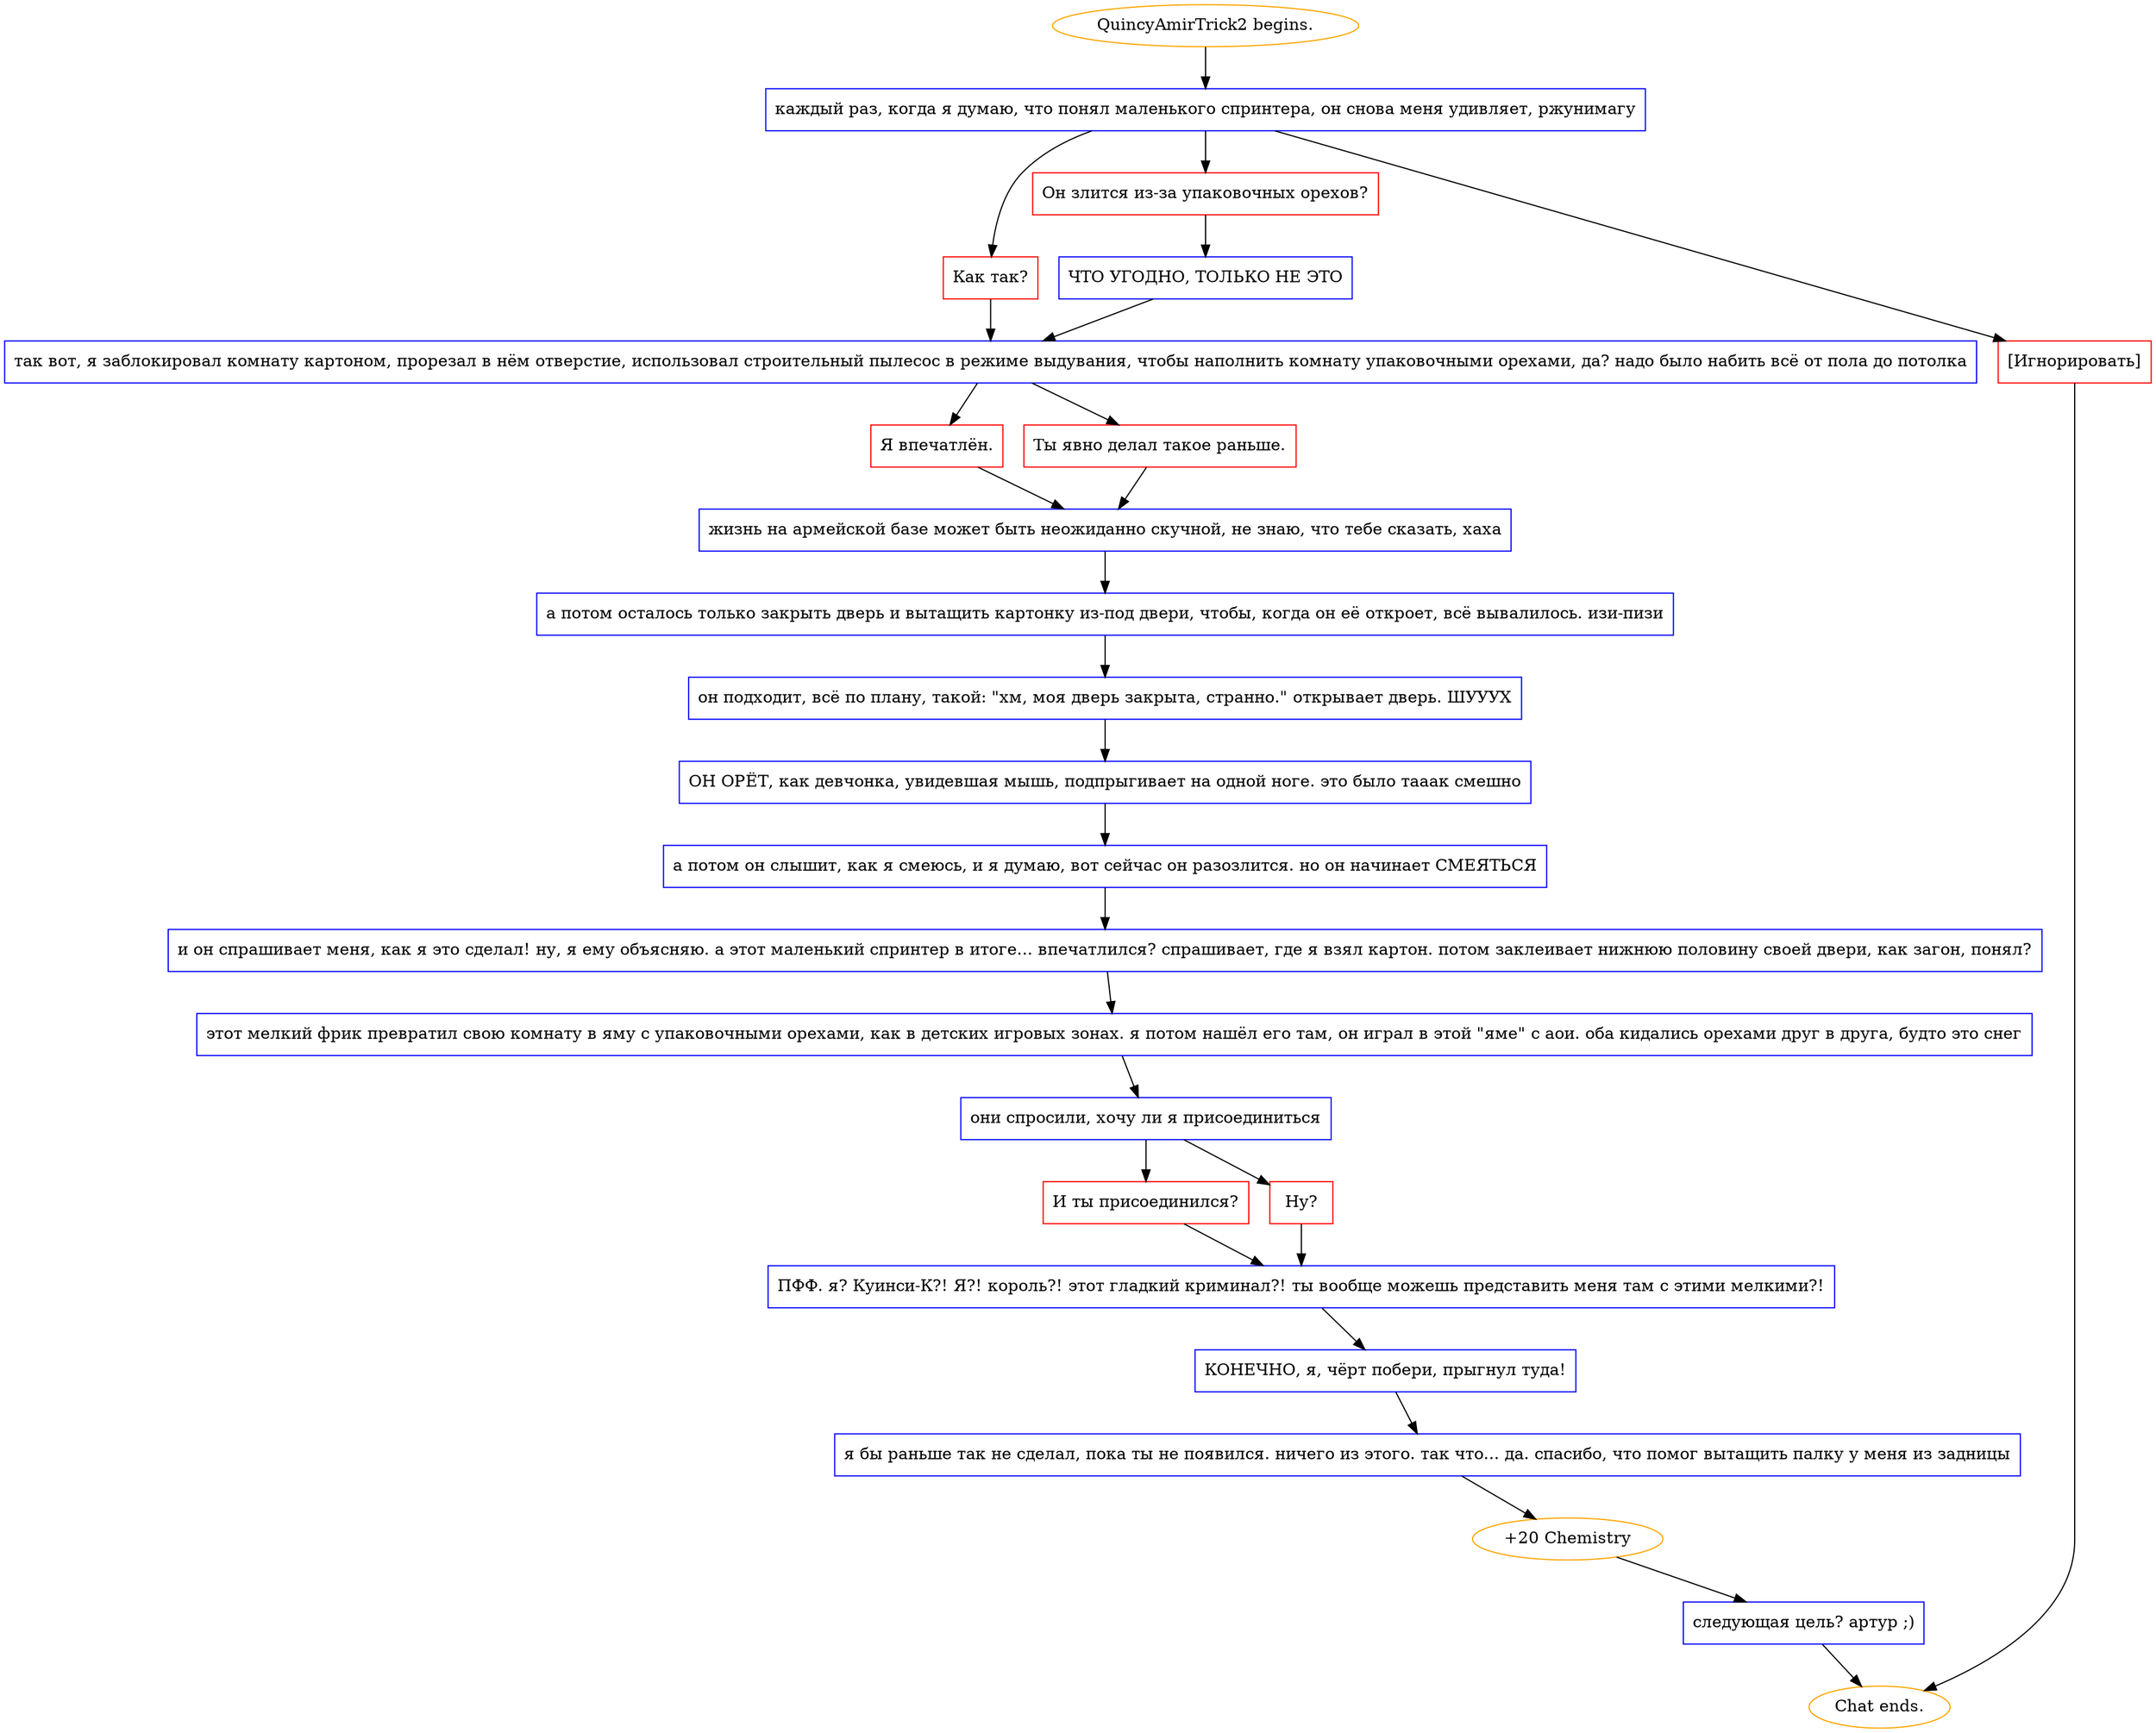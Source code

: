 digraph {
	"QuincyAmirTrick2 begins." [color=orange];
		"QuincyAmirTrick2 begins." -> j4078016794;
	j4078016794 [label="каждый раз, когда я думаю, что понял маленького спринтера, он снова меня удивляет, ржунимагу",shape=box,color=blue];
		j4078016794 -> j1707095435;
		j4078016794 -> j1069066186;
		j4078016794 -> j3456118237;
	j1707095435 [label="Как так?",shape=box,color=red];
		j1707095435 -> j4174110458;
	j1069066186 [label="Он злится из-за упаковочных орехов?",shape=box,color=red];
		j1069066186 -> j2971759427;
	j3456118237 [label="[Игнорировать]",shape=box,color=red];
		j3456118237 -> "Chat ends.";
	j4174110458 [label="так вот, я заблокировал комнату картоном, прорезал в нём отверстие, использовал строительный пылесос в режиме выдувания, чтобы наполнить комнату упаковочными орехами, да? надо было набить всё от пола до потолка",shape=box,color=blue];
		j4174110458 -> j915076898;
		j4174110458 -> j293431742;
	j2971759427 [label="ЧТО УГОДНО, ТОЛЬКО НЕ ЭТО",shape=box,color=blue];
		j2971759427 -> j4174110458;
	"Chat ends." [color=orange];
	j915076898 [label="Я впечатлён.",shape=box,color=red];
		j915076898 -> j3809241625;
	j293431742 [label="Ты явно делал такое раньше.",shape=box,color=red];
		j293431742 -> j3809241625;
	j3809241625 [label="жизнь на армейской базе может быть неожиданно скучной, не знаю, что тебе сказать, хаха",shape=box,color=blue];
		j3809241625 -> j2713654244;
	j2713654244 [label="а потом осталось только закрыть дверь и вытащить картонку из-под двери, чтобы, когда он её откроет, всё вывалилось. изи-пизи",shape=box,color=blue];
		j2713654244 -> j141140119;
	j141140119 [label="он подходит, всё по плану, такой: \"хм, моя дверь закрыта, странно.\" открывает дверь. ШУУУХ",shape=box,color=blue];
		j141140119 -> j102438196;
	j102438196 [label="ОН ОРЁТ, как девчонка, увидевшая мышь, подпрыгивает на одной ноге. это было тааак смешно",shape=box,color=blue];
		j102438196 -> j2103689393;
	j2103689393 [label="а потом он слышит, как я смеюсь, и я думаю, вот сейчас он разозлится. но он начинает СМЕЯТЬСЯ",shape=box,color=blue];
		j2103689393 -> j1903761064;
	j1903761064 [label="и он спрашивает меня, как я это сделал! ну, я ему объясняю. а этот маленький спринтер в итоге... впечатлился? спрашивает, где я взял картон. потом заклеивает нижнюю половину своей двери, как загон, понял?",shape=box,color=blue];
		j1903761064 -> j785751346;
	j785751346 [label="этот мелкий фрик превратил свою комнату в яму с упаковочными орехами, как в детских игровых зонах. я потом нашёл его там, он играл в этой \"яме\" с аои. оба кидались орехами друг в друга, будто это снег",shape=box,color=blue];
		j785751346 -> j1140412518;
	j1140412518 [label="они спросили, хочу ли я присоединиться",shape=box,color=blue];
		j1140412518 -> j2204270041;
		j1140412518 -> j3507377414;
	j2204270041 [label="И ты присоединился?",shape=box,color=red];
		j2204270041 -> j4085008614;
	j3507377414 [label="Ну?",shape=box,color=red];
		j3507377414 -> j4085008614;
	j4085008614 [label="ПФФ. я? Куинси-К?! Я?! король?! этот гладкий криминал?! ты вообще можешь представить меня там с этими мелкими?!",shape=box,color=blue];
		j4085008614 -> j3658777243;
	j3658777243 [label="КОНЕЧНО, я, чёрт побери, прыгнул туда!",shape=box,color=blue];
		j3658777243 -> j2935866968;
	j2935866968 [label="я бы раньше так не сделал, пока ты не появился. ничего из этого. так что... да. спасибо, что помог вытащить палку у меня из задницы",shape=box,color=blue];
		j2935866968 -> j1161969940;
	j1161969940 [label="+20 Chemistry",color=orange];
		j1161969940 -> j3314420506;
	j3314420506 [label="следующая цель? артур ;)",shape=box,color=blue];
		j3314420506 -> "Chat ends.";
}